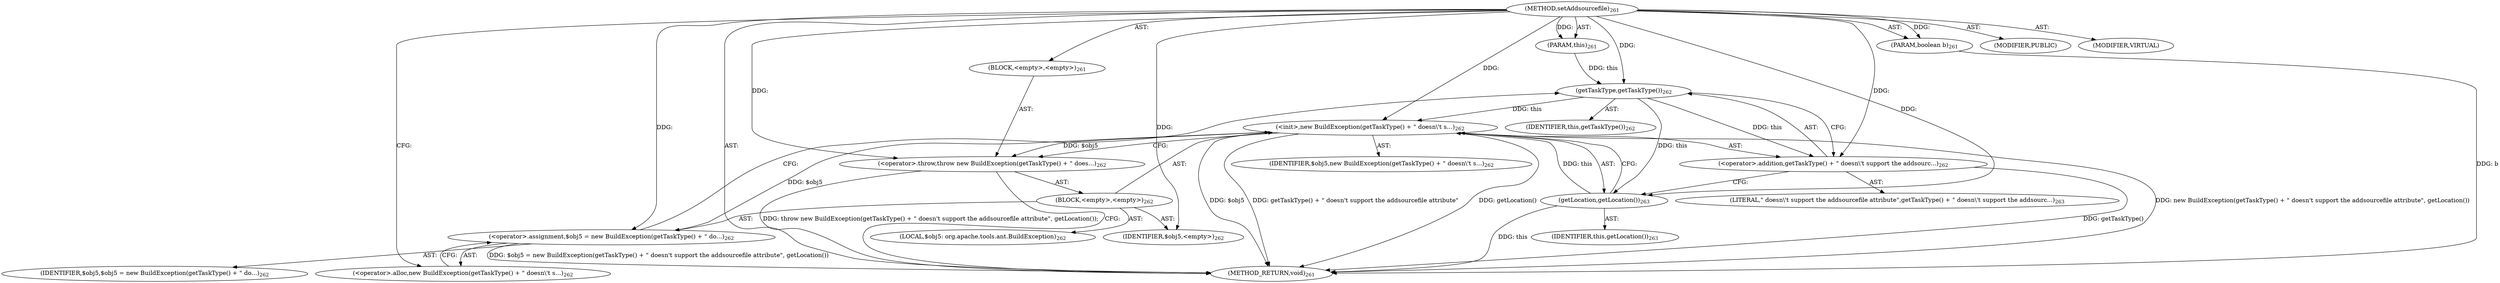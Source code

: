 digraph "setAddsourcefile" {  
"111669149712" [label = <(METHOD,setAddsourcefile)<SUB>261</SUB>> ]
"115964116999" [label = <(PARAM,this)<SUB>261</SUB>> ]
"115964117019" [label = <(PARAM,boolean b)<SUB>261</SUB>> ]
"25769803808" [label = <(BLOCK,&lt;empty&gt;,&lt;empty&gt;)<SUB>261</SUB>> ]
"30064771196" [label = <(&lt;operator&gt;.throw,throw new BuildException(getTaskType() + &quot; does...)<SUB>262</SUB>> ]
"25769803809" [label = <(BLOCK,&lt;empty&gt;,&lt;empty&gt;)<SUB>262</SUB>> ]
"94489280520" [label = <(LOCAL,$obj5: org.apache.tools.ant.BuildException)<SUB>262</SUB>> ]
"30064771197" [label = <(&lt;operator&gt;.assignment,$obj5 = new BuildException(getTaskType() + &quot; do...)<SUB>262</SUB>> ]
"68719476829" [label = <(IDENTIFIER,$obj5,$obj5 = new BuildException(getTaskType() + &quot; do...)<SUB>262</SUB>> ]
"30064771198" [label = <(&lt;operator&gt;.alloc,new BuildException(getTaskType() + &quot; doesn\'t s...)<SUB>262</SUB>> ]
"30064771199" [label = <(&lt;init&gt;,new BuildException(getTaskType() + &quot; doesn\'t s...)<SUB>262</SUB>> ]
"68719476830" [label = <(IDENTIFIER,$obj5,new BuildException(getTaskType() + &quot; doesn\'t s...)<SUB>262</SUB>> ]
"30064771200" [label = <(&lt;operator&gt;.addition,getTaskType() + &quot; doesn\'t support the addsourc...)<SUB>262</SUB>> ]
"30064771201" [label = <(getTaskType,getTaskType())<SUB>262</SUB>> ]
"68719476755" [label = <(IDENTIFIER,this,getTaskType())<SUB>262</SUB>> ]
"90194313236" [label = <(LITERAL,&quot; doesn\'t support the addsourcefile attribute&quot;,getTaskType() + &quot; doesn\'t support the addsourc...)<SUB>263</SUB>> ]
"30064771202" [label = <(getLocation,getLocation())<SUB>263</SUB>> ]
"68719476756" [label = <(IDENTIFIER,this,getLocation())<SUB>263</SUB>> ]
"68719476831" [label = <(IDENTIFIER,$obj5,&lt;empty&gt;)<SUB>262</SUB>> ]
"133143986211" [label = <(MODIFIER,PUBLIC)> ]
"133143986212" [label = <(MODIFIER,VIRTUAL)> ]
"128849018896" [label = <(METHOD_RETURN,void)<SUB>261</SUB>> ]
  "111669149712" -> "115964116999"  [ label = "AST: "] 
  "111669149712" -> "115964117019"  [ label = "AST: "] 
  "111669149712" -> "25769803808"  [ label = "AST: "] 
  "111669149712" -> "133143986211"  [ label = "AST: "] 
  "111669149712" -> "133143986212"  [ label = "AST: "] 
  "111669149712" -> "128849018896"  [ label = "AST: "] 
  "25769803808" -> "30064771196"  [ label = "AST: "] 
  "30064771196" -> "25769803809"  [ label = "AST: "] 
  "25769803809" -> "94489280520"  [ label = "AST: "] 
  "25769803809" -> "30064771197"  [ label = "AST: "] 
  "25769803809" -> "30064771199"  [ label = "AST: "] 
  "25769803809" -> "68719476831"  [ label = "AST: "] 
  "30064771197" -> "68719476829"  [ label = "AST: "] 
  "30064771197" -> "30064771198"  [ label = "AST: "] 
  "30064771199" -> "68719476830"  [ label = "AST: "] 
  "30064771199" -> "30064771200"  [ label = "AST: "] 
  "30064771199" -> "30064771202"  [ label = "AST: "] 
  "30064771200" -> "30064771201"  [ label = "AST: "] 
  "30064771200" -> "90194313236"  [ label = "AST: "] 
  "30064771201" -> "68719476755"  [ label = "AST: "] 
  "30064771202" -> "68719476756"  [ label = "AST: "] 
  "30064771196" -> "128849018896"  [ label = "CFG: "] 
  "30064771197" -> "30064771201"  [ label = "CFG: "] 
  "30064771199" -> "30064771196"  [ label = "CFG: "] 
  "30064771198" -> "30064771197"  [ label = "CFG: "] 
  "30064771200" -> "30064771202"  [ label = "CFG: "] 
  "30064771202" -> "30064771199"  [ label = "CFG: "] 
  "30064771201" -> "30064771200"  [ label = "CFG: "] 
  "111669149712" -> "30064771198"  [ label = "CFG: "] 
  "115964117019" -> "128849018896"  [ label = "DDG: b"] 
  "30064771197" -> "128849018896"  [ label = "DDG: $obj5 = new BuildException(getTaskType() + &quot; doesn\'t support the addsourcefile attribute&quot;, getLocation())"] 
  "30064771199" -> "128849018896"  [ label = "DDG: $obj5"] 
  "30064771200" -> "128849018896"  [ label = "DDG: getTaskType()"] 
  "30064771199" -> "128849018896"  [ label = "DDG: getTaskType() + &quot; doesn\'t support the addsourcefile attribute&quot;"] 
  "30064771202" -> "128849018896"  [ label = "DDG: this"] 
  "30064771199" -> "128849018896"  [ label = "DDG: getLocation()"] 
  "30064771199" -> "128849018896"  [ label = "DDG: new BuildException(getTaskType() + &quot; doesn\'t support the addsourcefile attribute&quot;, getLocation())"] 
  "30064771196" -> "128849018896"  [ label = "DDG: throw new BuildException(getTaskType() + &quot; doesn\'t support the addsourcefile attribute&quot;, getLocation());"] 
  "111669149712" -> "115964116999"  [ label = "DDG: "] 
  "111669149712" -> "115964117019"  [ label = "DDG: "] 
  "30064771199" -> "30064771196"  [ label = "DDG: $obj5"] 
  "111669149712" -> "30064771196"  [ label = "DDG: "] 
  "111669149712" -> "30064771197"  [ label = "DDG: "] 
  "111669149712" -> "68719476831"  [ label = "DDG: "] 
  "30064771197" -> "30064771199"  [ label = "DDG: $obj5"] 
  "111669149712" -> "30064771199"  [ label = "DDG: "] 
  "30064771201" -> "30064771199"  [ label = "DDG: this"] 
  "30064771202" -> "30064771199"  [ label = "DDG: this"] 
  "30064771201" -> "30064771200"  [ label = "DDG: this"] 
  "111669149712" -> "30064771200"  [ label = "DDG: "] 
  "30064771201" -> "30064771202"  [ label = "DDG: this"] 
  "111669149712" -> "30064771202"  [ label = "DDG: "] 
  "115964116999" -> "30064771201"  [ label = "DDG: this"] 
  "111669149712" -> "30064771201"  [ label = "DDG: "] 
}

